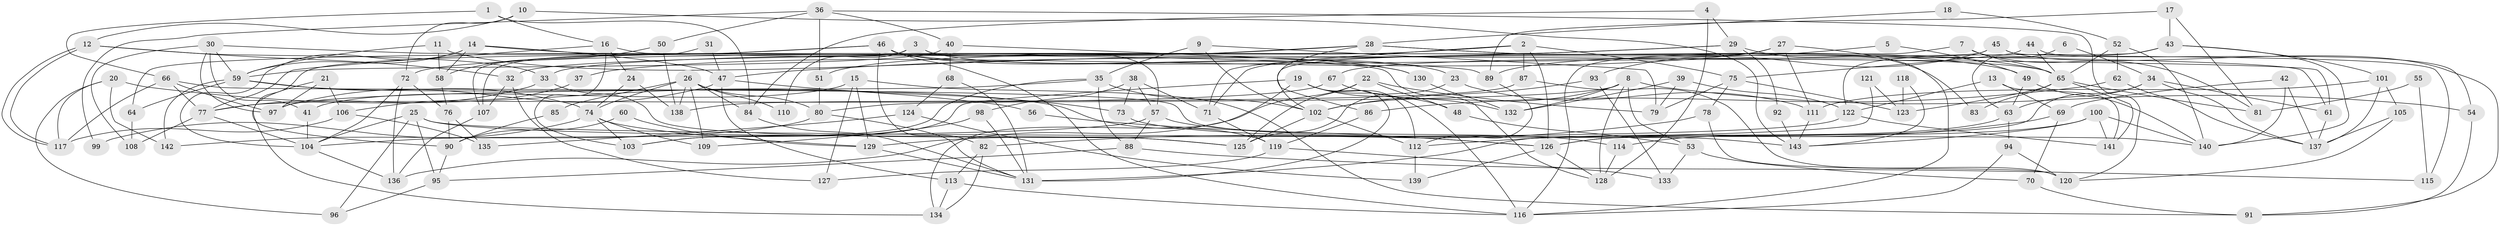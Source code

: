 // Generated by graph-tools (version 1.1) at 2025/51/03/09/25 04:51:42]
// undirected, 143 vertices, 286 edges
graph export_dot {
graph [start="1"]
  node [color=gray90,style=filled];
  1;
  2;
  3;
  4;
  5;
  6;
  7;
  8;
  9;
  10;
  11;
  12;
  13;
  14;
  15;
  16;
  17;
  18;
  19;
  20;
  21;
  22;
  23;
  24;
  25;
  26;
  27;
  28;
  29;
  30;
  31;
  32;
  33;
  34;
  35;
  36;
  37;
  38;
  39;
  40;
  41;
  42;
  43;
  44;
  45;
  46;
  47;
  48;
  49;
  50;
  51;
  52;
  53;
  54;
  55;
  56;
  57;
  58;
  59;
  60;
  61;
  62;
  63;
  64;
  65;
  66;
  67;
  68;
  69;
  70;
  71;
  72;
  73;
  74;
  75;
  76;
  77;
  78;
  79;
  80;
  81;
  82;
  83;
  84;
  85;
  86;
  87;
  88;
  89;
  90;
  91;
  92;
  93;
  94;
  95;
  96;
  97;
  98;
  99;
  100;
  101;
  102;
  103;
  104;
  105;
  106;
  107;
  108;
  109;
  110;
  111;
  112;
  113;
  114;
  115;
  116;
  117;
  118;
  119;
  120;
  121;
  122;
  123;
  124;
  125;
  126;
  127;
  128;
  129;
  130;
  131;
  132;
  133;
  134;
  135;
  136;
  137;
  138;
  139;
  140;
  141;
  142;
  143;
  1 -- 84;
  1 -- 16;
  1 -- 66;
  2 -- 126;
  2 -- 72;
  2 -- 71;
  2 -- 75;
  2 -- 87;
  3 -- 23;
  3 -- 57;
  3 -- 107;
  3 -- 110;
  4 -- 84;
  4 -- 29;
  4 -- 128;
  5 -- 89;
  5 -- 49;
  6 -- 34;
  6 -- 63;
  7 -- 116;
  7 -- 65;
  7 -- 81;
  8 -- 128;
  8 -- 132;
  8 -- 53;
  8 -- 54;
  8 -- 80;
  8 -- 102;
  9 -- 102;
  9 -- 35;
  9 -- 79;
  10 -- 143;
  10 -- 72;
  10 -- 12;
  11 -- 59;
  11 -- 58;
  11 -- 130;
  12 -- 117;
  12 -- 117;
  12 -- 32;
  12 -- 33;
  13 -- 141;
  13 -- 122;
  13 -- 69;
  14 -- 104;
  14 -- 58;
  14 -- 47;
  14 -- 59;
  14 -- 61;
  15 -- 41;
  15 -- 129;
  15 -- 91;
  15 -- 127;
  16 -- 61;
  16 -- 103;
  16 -- 24;
  16 -- 77;
  17 -- 89;
  17 -- 81;
  17 -- 43;
  18 -- 52;
  18 -- 28;
  19 -- 112;
  19 -- 134;
  19 -- 48;
  19 -- 103;
  19 -- 116;
  19 -- 131;
  20 -- 117;
  20 -- 96;
  20 -- 56;
  20 -- 142;
  21 -- 134;
  21 -- 97;
  21 -- 106;
  22 -- 48;
  22 -- 79;
  22 -- 125;
  22 -- 136;
  23 -- 111;
  23 -- 125;
  24 -- 138;
  24 -- 74;
  25 -- 140;
  25 -- 125;
  25 -- 95;
  25 -- 96;
  25 -- 104;
  26 -- 80;
  26 -- 74;
  26 -- 84;
  26 -- 85;
  26 -- 109;
  26 -- 110;
  26 -- 138;
  27 -- 71;
  27 -- 116;
  27 -- 37;
  27 -- 111;
  28 -- 32;
  28 -- 65;
  28 -- 49;
  28 -- 51;
  28 -- 86;
  29 -- 33;
  29 -- 47;
  29 -- 83;
  29 -- 92;
  30 -- 128;
  30 -- 97;
  30 -- 41;
  30 -- 59;
  30 -- 108;
  31 -- 107;
  31 -- 47;
  32 -- 127;
  32 -- 107;
  33 -- 77;
  33 -- 125;
  34 -- 63;
  34 -- 61;
  34 -- 126;
  34 -- 137;
  35 -- 102;
  35 -- 103;
  35 -- 88;
  35 -- 97;
  36 -- 51;
  36 -- 40;
  36 -- 50;
  36 -- 99;
  36 -- 120;
  37 -- 106;
  38 -- 57;
  38 -- 98;
  38 -- 71;
  38 -- 73;
  39 -- 132;
  39 -- 122;
  39 -- 79;
  40 -- 59;
  40 -- 68;
  40 -- 89;
  41 -- 104;
  42 -- 140;
  42 -- 137;
  42 -- 69;
  43 -- 122;
  43 -- 67;
  43 -- 101;
  43 -- 140;
  44 -- 54;
  44 -- 75;
  44 -- 65;
  45 -- 91;
  45 -- 102;
  45 -- 93;
  45 -- 115;
  46 -- 64;
  46 -- 116;
  46 -- 65;
  46 -- 82;
  46 -- 90;
  46 -- 130;
  47 -- 97;
  47 -- 73;
  47 -- 113;
  48 -- 53;
  49 -- 140;
  49 -- 63;
  50 -- 138;
  50 -- 58;
  51 -- 80;
  52 -- 65;
  52 -- 62;
  52 -- 140;
  53 -- 133;
  53 -- 70;
  54 -- 91;
  55 -- 115;
  55 -- 81;
  56 -- 126;
  57 -- 104;
  57 -- 114;
  57 -- 88;
  58 -- 76;
  59 -- 64;
  59 -- 74;
  59 -- 119;
  59 -- 142;
  60 -- 90;
  60 -- 129;
  61 -- 137;
  62 -- 86;
  62 -- 137;
  63 -- 126;
  63 -- 94;
  64 -- 108;
  65 -- 81;
  65 -- 83;
  65 -- 123;
  65 -- 141;
  66 -- 77;
  66 -- 97;
  66 -- 117;
  66 -- 143;
  67 -- 77;
  67 -- 132;
  68 -- 124;
  68 -- 131;
  69 -- 70;
  69 -- 112;
  70 -- 91;
  71 -- 119;
  72 -- 136;
  72 -- 104;
  72 -- 76;
  73 -- 126;
  74 -- 99;
  74 -- 103;
  74 -- 109;
  74 -- 129;
  75 -- 79;
  75 -- 78;
  75 -- 123;
  76 -- 90;
  76 -- 135;
  77 -- 104;
  77 -- 108;
  78 -- 120;
  78 -- 82;
  80 -- 142;
  80 -- 131;
  82 -- 113;
  82 -- 134;
  84 -- 131;
  85 -- 90;
  86 -- 119;
  87 -- 120;
  87 -- 138;
  88 -- 95;
  88 -- 115;
  89 -- 112;
  90 -- 95;
  92 -- 143;
  93 -- 102;
  93 -- 133;
  94 -- 116;
  94 -- 120;
  95 -- 96;
  98 -- 109;
  98 -- 131;
  100 -- 143;
  100 -- 140;
  100 -- 114;
  100 -- 141;
  101 -- 105;
  101 -- 111;
  101 -- 137;
  102 -- 125;
  102 -- 112;
  104 -- 136;
  105 -- 120;
  105 -- 137;
  106 -- 117;
  106 -- 135;
  107 -- 136;
  111 -- 143;
  112 -- 139;
  113 -- 116;
  113 -- 134;
  114 -- 128;
  118 -- 143;
  118 -- 123;
  119 -- 127;
  119 -- 133;
  121 -- 131;
  121 -- 123;
  122 -- 129;
  122 -- 141;
  124 -- 135;
  124 -- 139;
  126 -- 128;
  126 -- 139;
  129 -- 131;
  130 -- 132;
}
